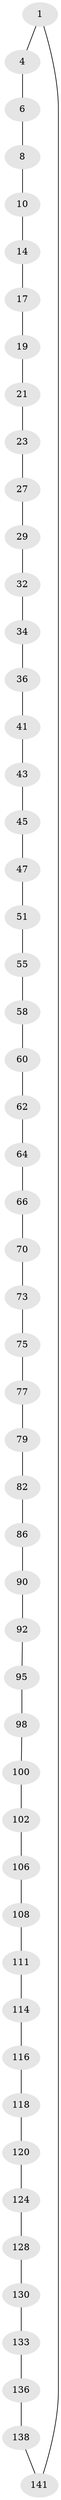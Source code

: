 // original degree distribution, {2: 1.0}
// Generated by graph-tools (version 1.1) at 2025/20/03/04/25 18:20:10]
// undirected, 53 vertices, 53 edges
graph export_dot {
graph [start="1"]
  node [color=gray90,style=filled];
  1 [super="+2"];
  4 [super="+5"];
  6 [super="+7"];
  8 [super="+9"];
  10 [super="+11"];
  14 [super="+15"];
  17 [super="+18"];
  19 [super="+20"];
  21 [super="+22"];
  23 [super="+24"];
  27 [super="+28"];
  29 [super="+30"];
  32 [super="+33"];
  34 [super="+35"];
  36 [super="+37"];
  41 [super="+42"];
  43 [super="+44"];
  45 [super="+46"];
  47 [super="+48"];
  51 [super="+52"];
  55 [super="+56"];
  58 [super="+59"];
  60 [super="+61"];
  62 [super="+63"];
  64 [super="+65"];
  66 [super="+67"];
  70 [super="+71"];
  73 [super="+74"];
  75 [super="+76"];
  77 [super="+78"];
  79 [super="+80"];
  82 [super="+83"];
  86 [super="+87"];
  90 [super="+91"];
  92 [super="+93"];
  95 [super="+96"];
  98 [super="+99"];
  100 [super="+101"];
  102 [super="+103"];
  106 [super="+107"];
  108 [super="+109"];
  111 [super="+112"];
  114 [super="+115"];
  116 [super="+117"];
  118 [super="+119"];
  120 [super="+121"];
  124 [super="+125"];
  128 [super="+129"];
  130 [super="+131"];
  133 [super="+134"];
  136 [super="+137"];
  138 [super="+139"];
  141 [super="+142"];
  1 -- 141;
  1 -- 4;
  4 -- 6;
  6 -- 8;
  8 -- 10;
  10 -- 14;
  14 -- 17;
  17 -- 19;
  19 -- 21;
  21 -- 23;
  23 -- 27;
  27 -- 29;
  29 -- 32;
  32 -- 34;
  34 -- 36;
  36 -- 41;
  41 -- 43;
  43 -- 45;
  45 -- 47;
  47 -- 51;
  51 -- 55;
  55 -- 58;
  58 -- 60;
  60 -- 62;
  62 -- 64;
  64 -- 66;
  66 -- 70;
  70 -- 73;
  73 -- 75;
  75 -- 77;
  77 -- 79;
  79 -- 82;
  82 -- 86;
  86 -- 90;
  90 -- 92;
  92 -- 95;
  95 -- 98;
  98 -- 100;
  100 -- 102;
  102 -- 106;
  106 -- 108;
  108 -- 111;
  111 -- 114;
  114 -- 116;
  116 -- 118;
  118 -- 120;
  120 -- 124;
  124 -- 128;
  128 -- 130;
  130 -- 133;
  133 -- 136;
  136 -- 138;
  138 -- 141;
}
